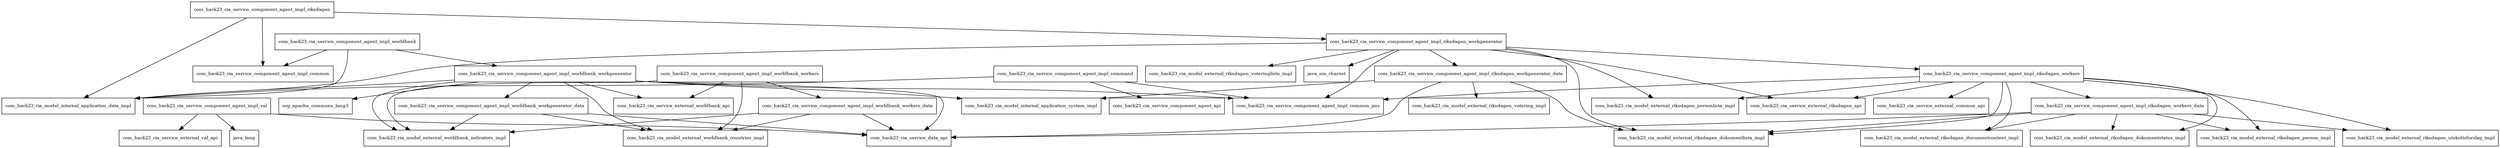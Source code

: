 digraph service_component_agent_impl_2017_6_7_SNAPSHOT_package_dependencies {
  node [shape = box, fontsize=10.0];
  com_hack23_cia_service_component_agent_impl_command -> com_hack23_cia_model_internal_application_data_impl;
  com_hack23_cia_service_component_agent_impl_command -> com_hack23_cia_service_component_agent_api;
  com_hack23_cia_service_component_agent_impl_command -> com_hack23_cia_service_component_agent_impl_common_jms;
  com_hack23_cia_service_component_agent_impl_riksdagen -> com_hack23_cia_model_internal_application_data_impl;
  com_hack23_cia_service_component_agent_impl_riksdagen -> com_hack23_cia_service_component_agent_impl_common;
  com_hack23_cia_service_component_agent_impl_riksdagen -> com_hack23_cia_service_component_agent_impl_riksdagen_workgenerator;
  com_hack23_cia_service_component_agent_impl_riksdagen_workers -> com_hack23_cia_model_external_riksdagen_documentcontent_impl;
  com_hack23_cia_service_component_agent_impl_riksdagen_workers -> com_hack23_cia_model_external_riksdagen_dokumentlista_impl;
  com_hack23_cia_service_component_agent_impl_riksdagen_workers -> com_hack23_cia_model_external_riksdagen_dokumentstatus_impl;
  com_hack23_cia_service_component_agent_impl_riksdagen_workers -> com_hack23_cia_model_external_riksdagen_person_impl;
  com_hack23_cia_service_component_agent_impl_riksdagen_workers -> com_hack23_cia_model_external_riksdagen_personlista_impl;
  com_hack23_cia_service_component_agent_impl_riksdagen_workers -> com_hack23_cia_model_external_riksdagen_utskottsforslag_impl;
  com_hack23_cia_service_component_agent_impl_riksdagen_workers -> com_hack23_cia_service_component_agent_impl_common_jms;
  com_hack23_cia_service_component_agent_impl_riksdagen_workers -> com_hack23_cia_service_component_agent_impl_riksdagen_workers_data;
  com_hack23_cia_service_component_agent_impl_riksdagen_workers -> com_hack23_cia_service_external_common_api;
  com_hack23_cia_service_component_agent_impl_riksdagen_workers -> com_hack23_cia_service_external_riksdagen_api;
  com_hack23_cia_service_component_agent_impl_riksdagen_workers_data -> com_hack23_cia_model_external_riksdagen_documentcontent_impl;
  com_hack23_cia_service_component_agent_impl_riksdagen_workers_data -> com_hack23_cia_model_external_riksdagen_dokumentlista_impl;
  com_hack23_cia_service_component_agent_impl_riksdagen_workers_data -> com_hack23_cia_model_external_riksdagen_dokumentstatus_impl;
  com_hack23_cia_service_component_agent_impl_riksdagen_workers_data -> com_hack23_cia_model_external_riksdagen_person_impl;
  com_hack23_cia_service_component_agent_impl_riksdagen_workers_data -> com_hack23_cia_model_external_riksdagen_utskottsforslag_impl;
  com_hack23_cia_service_component_agent_impl_riksdagen_workers_data -> com_hack23_cia_service_data_api;
  com_hack23_cia_service_component_agent_impl_riksdagen_workgenerator -> com_hack23_cia_model_external_riksdagen_dokumentlista_impl;
  com_hack23_cia_service_component_agent_impl_riksdagen_workgenerator -> com_hack23_cia_model_external_riksdagen_personlista_impl;
  com_hack23_cia_service_component_agent_impl_riksdagen_workgenerator -> com_hack23_cia_model_external_riksdagen_voteringlista_impl;
  com_hack23_cia_service_component_agent_impl_riksdagen_workgenerator -> com_hack23_cia_model_internal_application_data_impl;
  com_hack23_cia_service_component_agent_impl_riksdagen_workgenerator -> com_hack23_cia_service_component_agent_impl_common_jms;
  com_hack23_cia_service_component_agent_impl_riksdagen_workgenerator -> com_hack23_cia_service_component_agent_impl_riksdagen_workers;
  com_hack23_cia_service_component_agent_impl_riksdagen_workgenerator -> com_hack23_cia_service_component_agent_impl_riksdagen_workgenerator_data;
  com_hack23_cia_service_component_agent_impl_riksdagen_workgenerator -> com_hack23_cia_service_external_riksdagen_api;
  com_hack23_cia_service_component_agent_impl_riksdagen_workgenerator -> java_nio_charset;
  com_hack23_cia_service_component_agent_impl_riksdagen_workgenerator_data -> com_hack23_cia_model_external_riksdagen_dokumentlista_impl;
  com_hack23_cia_service_component_agent_impl_riksdagen_workgenerator_data -> com_hack23_cia_model_external_riksdagen_votering_impl;
  com_hack23_cia_service_component_agent_impl_riksdagen_workgenerator_data -> com_hack23_cia_model_internal_application_system_impl;
  com_hack23_cia_service_component_agent_impl_riksdagen_workgenerator_data -> com_hack23_cia_service_data_api;
  com_hack23_cia_service_component_agent_impl_val -> com_hack23_cia_service_data_api;
  com_hack23_cia_service_component_agent_impl_val -> com_hack23_cia_service_external_val_api;
  com_hack23_cia_service_component_agent_impl_val -> java_lang;
  com_hack23_cia_service_component_agent_impl_worldbank -> com_hack23_cia_model_internal_application_data_impl;
  com_hack23_cia_service_component_agent_impl_worldbank -> com_hack23_cia_service_component_agent_impl_common;
  com_hack23_cia_service_component_agent_impl_worldbank -> com_hack23_cia_service_component_agent_impl_worldbank_workgenerator;
  com_hack23_cia_service_component_agent_impl_worldbank_workers -> com_hack23_cia_model_external_worldbank_countries_impl;
  com_hack23_cia_service_component_agent_impl_worldbank_workers -> com_hack23_cia_model_external_worldbank_indicators_impl;
  com_hack23_cia_service_component_agent_impl_worldbank_workers -> com_hack23_cia_service_component_agent_impl_worldbank_workers_data;
  com_hack23_cia_service_component_agent_impl_worldbank_workers -> com_hack23_cia_service_external_worldbank_api;
  com_hack23_cia_service_component_agent_impl_worldbank_workers_data -> com_hack23_cia_model_external_worldbank_countries_impl;
  com_hack23_cia_service_component_agent_impl_worldbank_workers_data -> com_hack23_cia_model_external_worldbank_indicators_impl;
  com_hack23_cia_service_component_agent_impl_worldbank_workers_data -> com_hack23_cia_service_data_api;
  com_hack23_cia_service_component_agent_impl_worldbank_workgenerator -> com_hack23_cia_model_external_worldbank_countries_impl;
  com_hack23_cia_service_component_agent_impl_worldbank_workgenerator -> com_hack23_cia_model_external_worldbank_indicators_impl;
  com_hack23_cia_service_component_agent_impl_worldbank_workgenerator -> com_hack23_cia_model_internal_application_data_impl;
  com_hack23_cia_service_component_agent_impl_worldbank_workgenerator -> com_hack23_cia_model_internal_application_system_impl;
  com_hack23_cia_service_component_agent_impl_worldbank_workgenerator -> com_hack23_cia_service_component_agent_impl_common_jms;
  com_hack23_cia_service_component_agent_impl_worldbank_workgenerator -> com_hack23_cia_service_component_agent_impl_worldbank_workgenerator_data;
  com_hack23_cia_service_component_agent_impl_worldbank_workgenerator -> com_hack23_cia_service_data_api;
  com_hack23_cia_service_component_agent_impl_worldbank_workgenerator -> com_hack23_cia_service_external_worldbank_api;
  com_hack23_cia_service_component_agent_impl_worldbank_workgenerator -> org_apache_commons_lang3;
  com_hack23_cia_service_component_agent_impl_worldbank_workgenerator_data -> com_hack23_cia_model_external_worldbank_countries_impl;
  com_hack23_cia_service_component_agent_impl_worldbank_workgenerator_data -> com_hack23_cia_model_external_worldbank_indicators_impl;
  com_hack23_cia_service_component_agent_impl_worldbank_workgenerator_data -> com_hack23_cia_service_data_api;
}
